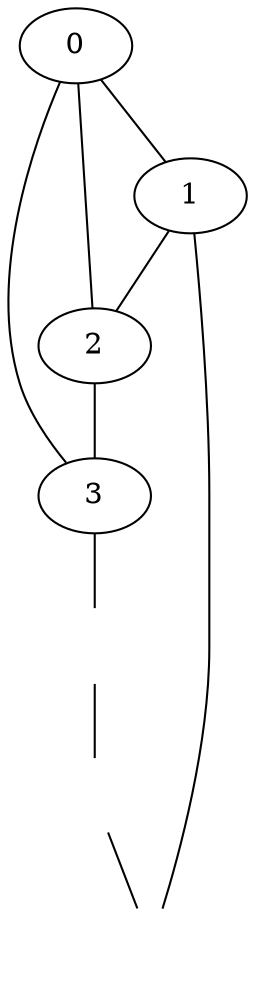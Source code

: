 graph G {
0 [pos = "0,0!"]
1 [pos = "0,-1!"]
2 [pos = "1,-1!"]
3 [pos = "1,0!"]
4 [pos = "1,1!" style="invis"]
5 [pos = "0,1!" style="invis"]
6 [pos = "-1,0!" style="invis"]
3--0
2--3
1--2
0--1
0--2
3--4
4--5
5--6
6--1
}